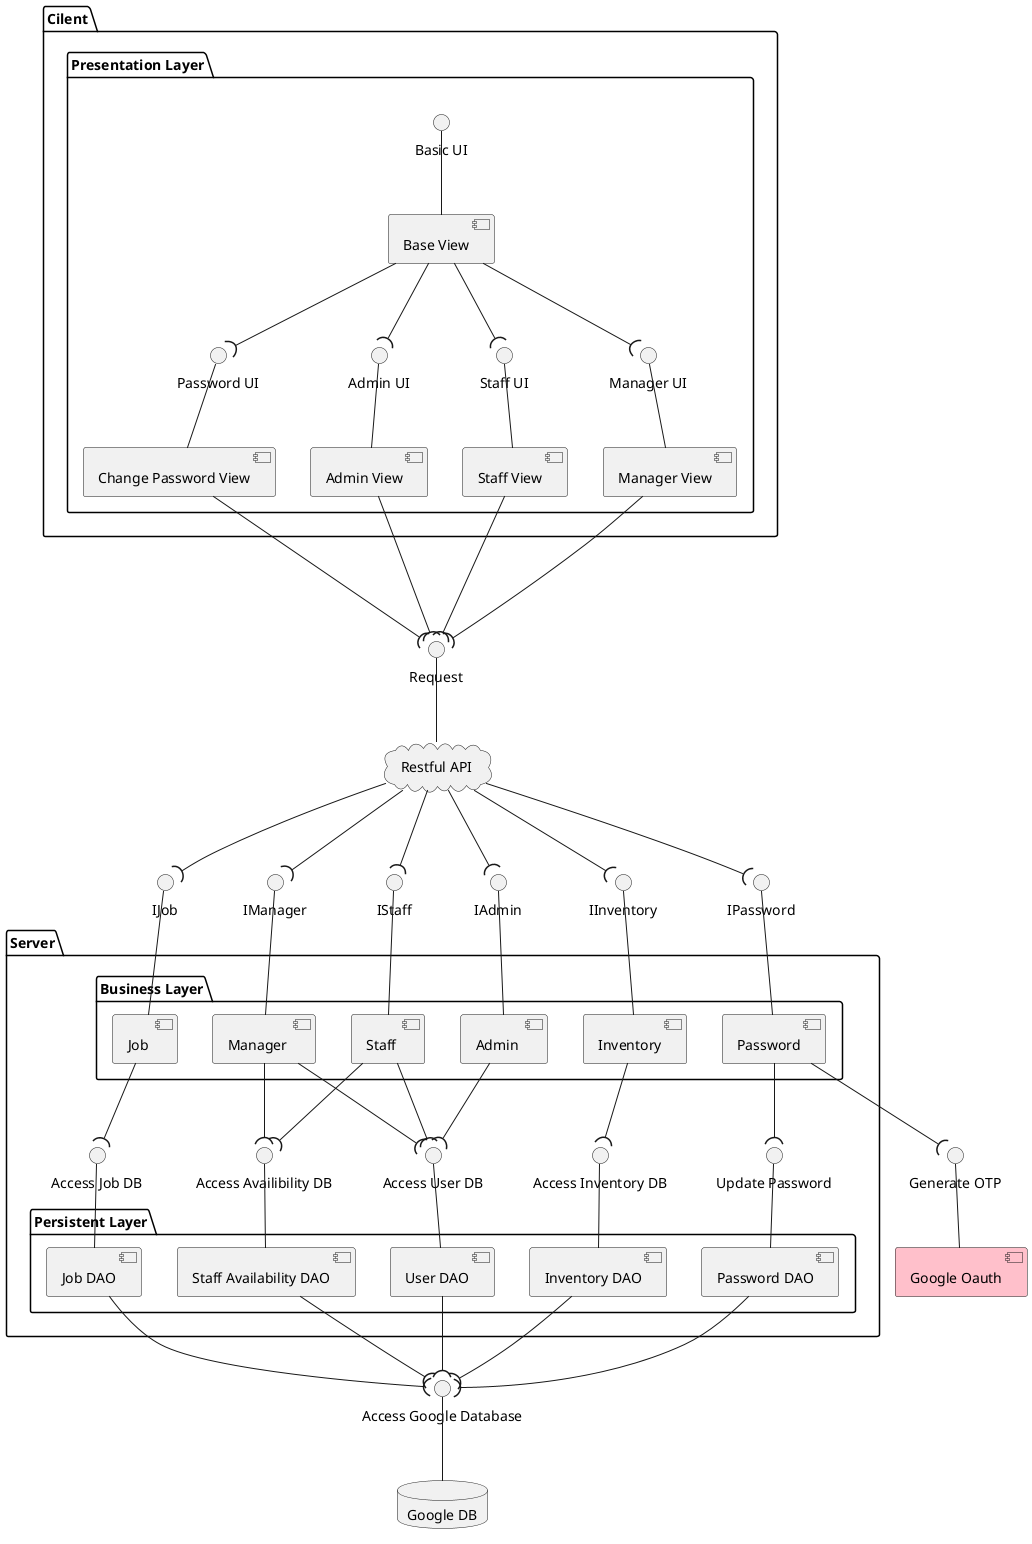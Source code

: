 @startuml
top to bottom direction

'Interface

'Declaring things
database "Google DB" as db
[Google Oauth] as Google #Pink

package "Cilent" as Cilent{
  
  package  "Presentation Layer"  as Presentation{
    Interface "Basic UI" as UserInterface
    Interface "Password UI" as PasswordUI
    Interface "Admin UI" as AdminUI
    Interface "Staff UI" as StaffUI
    Interface "Manager UI" as ManagerUI

    [Base View] as BasicView
    [Change Password View] as PasswordView
    [Admin View] as AdminView
    [Staff View] as StaffView
    [Manager View] as ManagerView

    AdminView -u- AdminUI
    PasswordView -u- PasswordUI
    StaffView -u- StaffUI
    ManagerView -u- ManagerUI

    BasicView -d-( AdminUI
    BasicView -d-( PasswordUI
    BasicView -d-( StaffUI
    BasicView -d-( ManagerUI

    BasicView -u- UserInterface


  }
}

package "Server" as server{
  Interface "Access User DB" as EditUser
  Interface "Access Job DB" as UpdateJob
  Interface "Update Password" as UpdatePassword
  Interface "Access Inventory DB" as UpdateInventory
  Interface "Access Availibility DB" as UpdateStaffAvailabliy

  package  "Business Layer" as Business {
    [Admin ] as Admin
    [Staff ] as Staff
    [Manager ] as Manager
    [Job ] as Job
    [Inventory] as Inventory
    [Password] as Password
    Admin -d-( EditUser
    Staff -d-( EditUser
    Manager -d-( EditUser
    Staff -d-( UpdateStaffAvailabliy
    Manager -d-( UpdateStaffAvailabliy
    Job -d-( UpdateJob
    Inventory -d-( UpdateInventory
    Password -d-( UpdatePassword


  }

  package "Persistent Layer" as Persistent {
    [User DAO] as UserDAO
    [Job DAO] as JobDAO
    [Password DAO] as PasswordDAO
    [Inventory DAO] as InventoryDAO
    [Staff Availability DAO] as StaffAvailabilityDAO
    UserDAO -u- EditUser
    JobDAO -u- UpdateJob
    PasswordDAO -u- UpdatePassword
    InventoryDAO -u- UpdateInventory
    StaffAvailabilityDAO -u- UpdateStaffAvailabliy
  }

}

cloud "Restful API" as RestfulAPI{
}
' Business <-d->  Persistent

' Persistent <-> db


Interface "Generate OTP" as OTP
Interface "Request" as HTTPRequest
Interface "Access Google Database" as AccessDB

RestfulAPI -u- HTTPRequest
PasswordView --d-( HTTPRequest
StaffView -d-( HTTPRequest
AdminView -d-( HTTPRequest
ManagerView -d-( HTTPRequest


Interface "IManager" as IManager
Interface "IStaff" as IStaff
Interface "IAdmin" as IAdmin
Interface "IJob" as IJob
Interface "IPassword" as IPassword
Interface "IInventory" as IInventory

Admin  -u- IAdmin
Staff -u- IStaff
Manager -u- IManager
Job -u- IJob
Inventory -u- IInventory
Password -u- IPassword

RestfulAPI  -d-( IAdmin
RestfulAPI -d-( IStaff
RestfulAPI -d-( IManager
RestfulAPI -d-( IJob
RestfulAPI -d-( IInventory
RestfulAPI -d-( IPassword


Password -d-( OTP
Google -u- OTP


UserDAO -d-( AccessDB
JobDAO -d-( AccessDB
PasswordDAO -d-( AccessDB
InventoryDAO -d-( AccessDB
StaffAvailabilityDAO -d-( AccessDB

db -u- AccessDB


@enduml